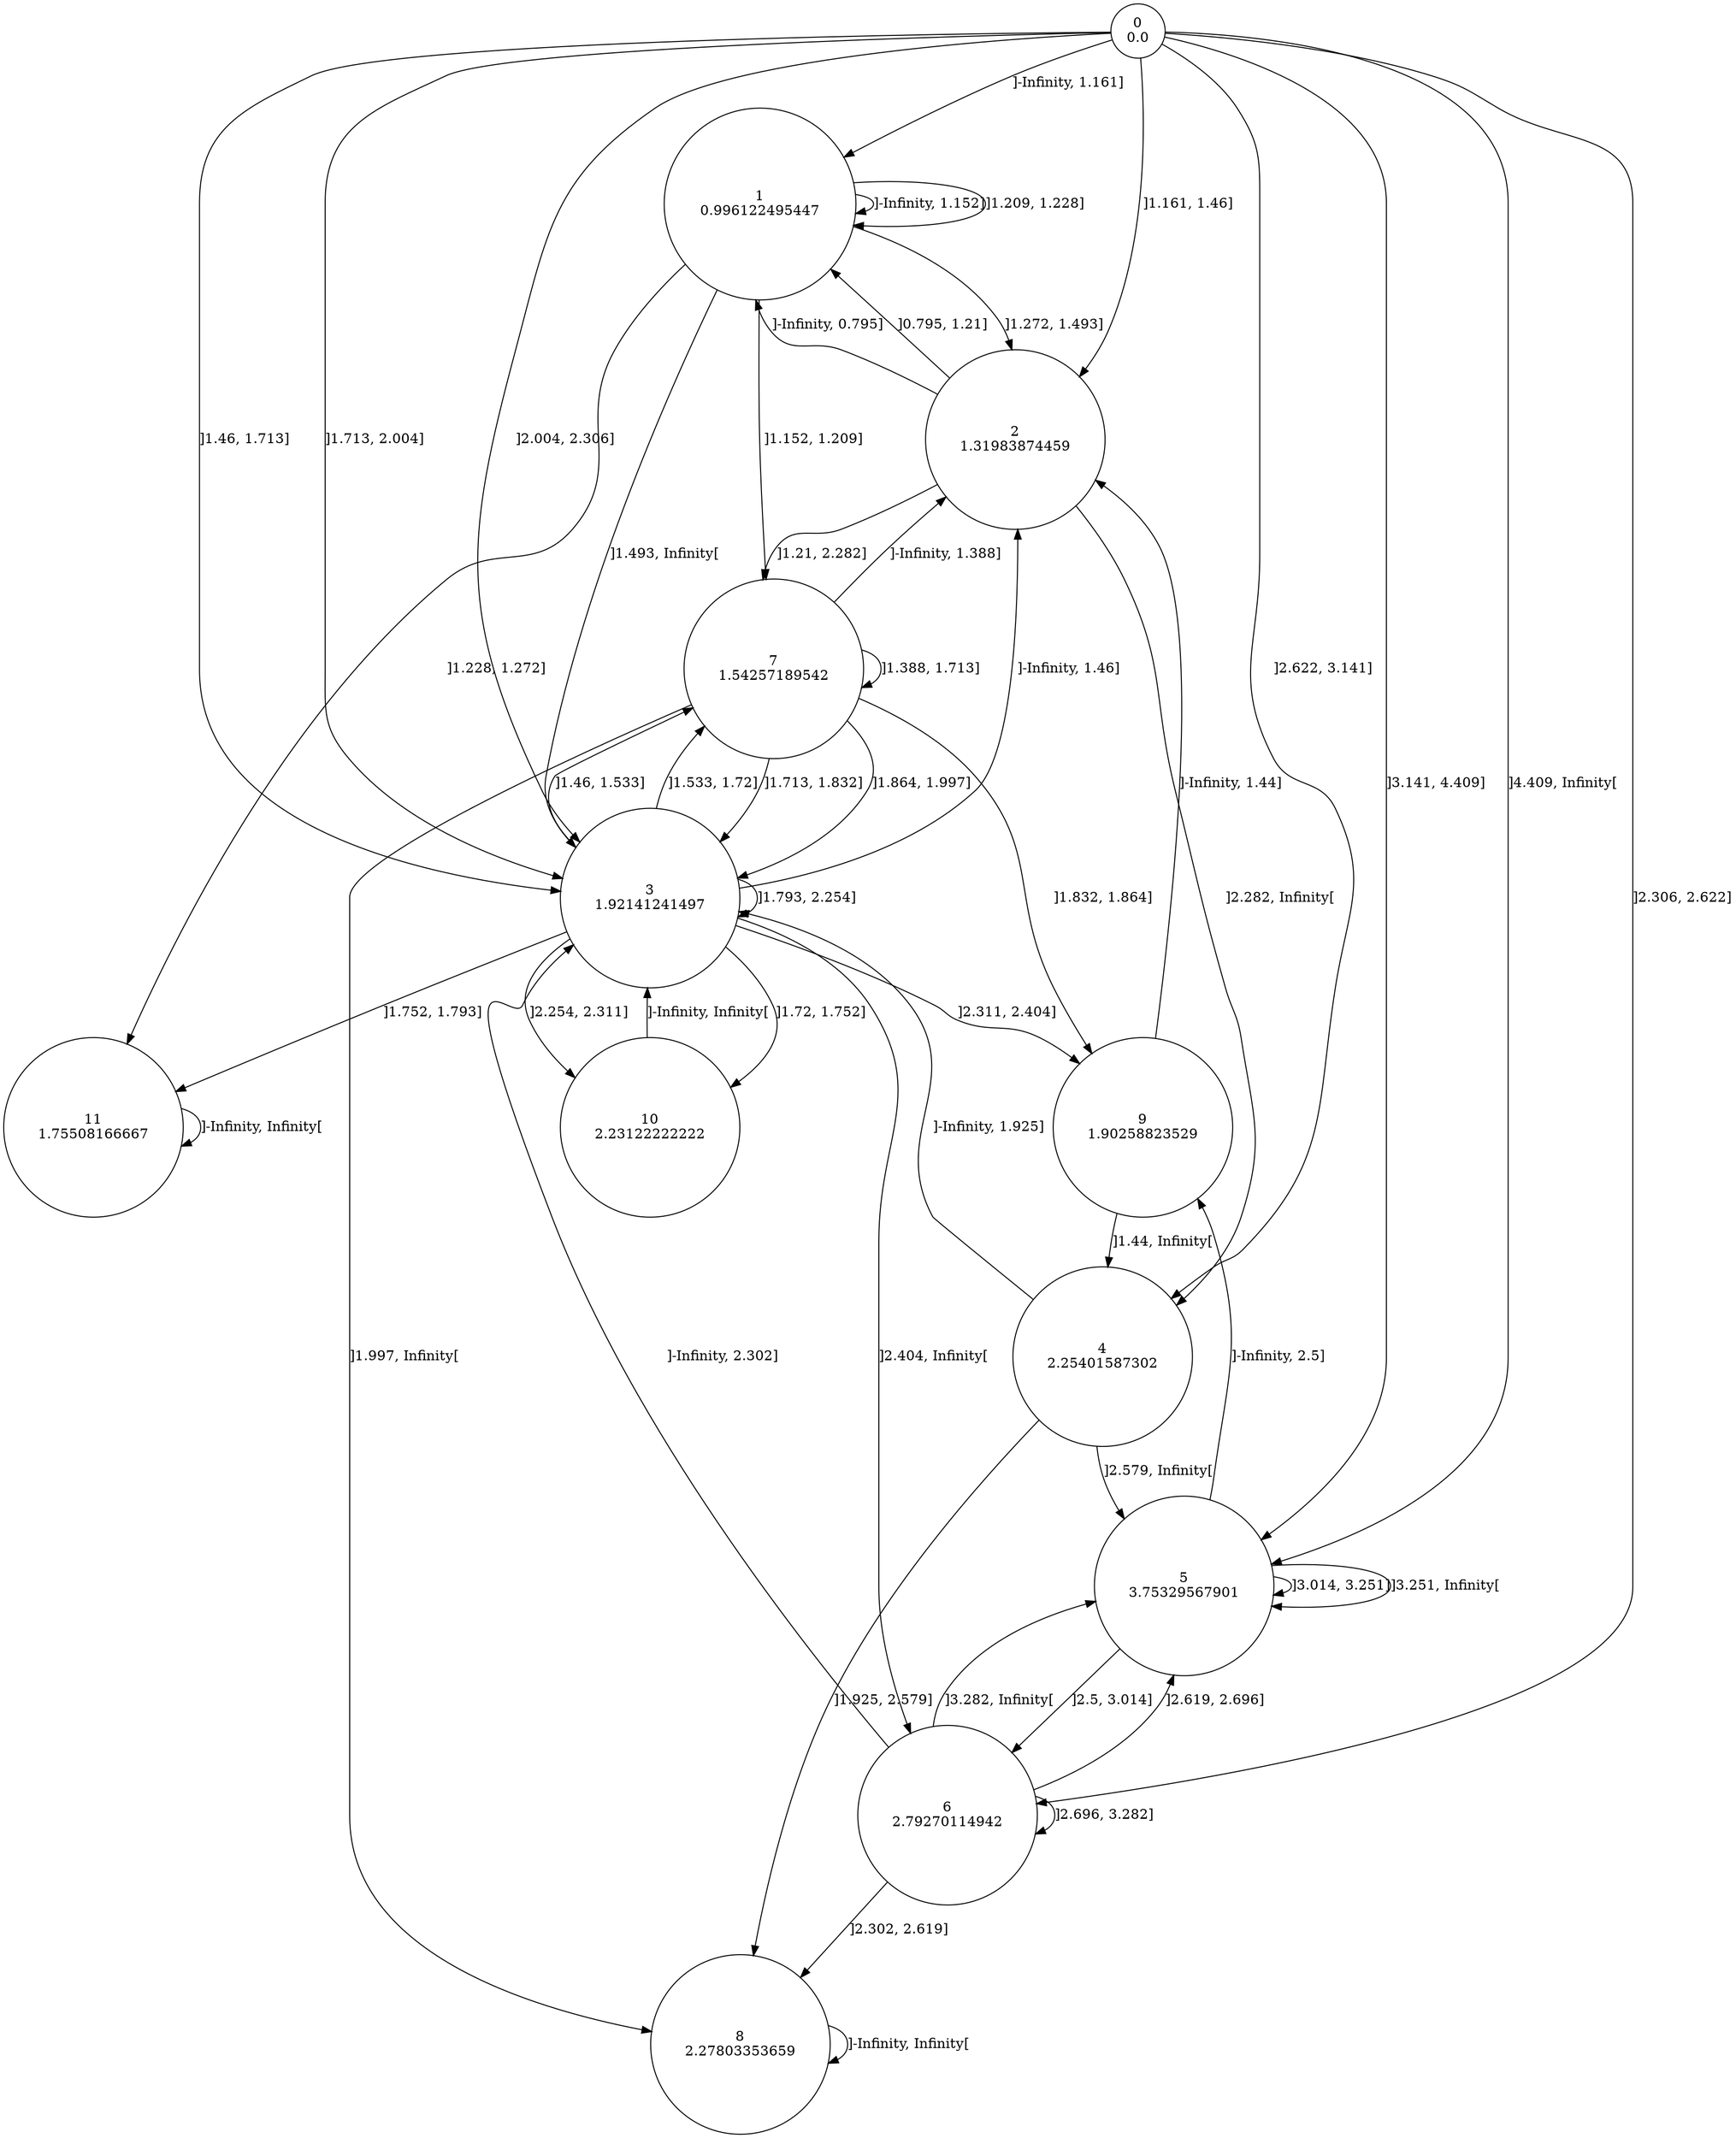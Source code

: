 digraph a {
0 [shape=circle, label="0\n0.0"];
	0 -> 1 [label="]-Infinity, 1.161]"];
	0 -> 2 [label="]1.161, 1.46]"];
	0 -> 3 [label="]1.46, 1.713]"];
	0 -> 3 [label="]1.713, 2.004]"];
	0 -> 3 [label="]2.004, 2.306]"];
	0 -> 6 [label="]2.306, 2.622]"];
	0 -> 4 [label="]2.622, 3.141]"];
	0 -> 5 [label="]3.141, 4.409]"];
	0 -> 5 [label="]4.409, Infinity["];
1 [shape=circle, label="1\n0.996122495447"];
	1 -> 1 [label="]-Infinity, 1.152]"];
	1 -> 7 [label="]1.152, 1.209]"];
	1 -> 1 [label="]1.209, 1.228]"];
	1 -> 11 [label="]1.228, 1.272]"];
	1 -> 2 [label="]1.272, 1.493]"];
	1 -> 3 [label="]1.493, Infinity["];
2 [shape=circle, label="2\n1.31983874459"];
	2 -> 1 [label="]-Infinity, 0.795]"];
	2 -> 1 [label="]0.795, 1.21]"];
	2 -> 7 [label="]1.21, 2.282]"];
	2 -> 4 [label="]2.282, Infinity["];
3 [shape=circle, label="3\n1.92141241497"];
	3 -> 2 [label="]-Infinity, 1.46]"];
	3 -> 7 [label="]1.46, 1.533]"];
	3 -> 7 [label="]1.533, 1.72]"];
	3 -> 10 [label="]1.72, 1.752]"];
	3 -> 11 [label="]1.752, 1.793]"];
	3 -> 3 [label="]1.793, 2.254]"];
	3 -> 10 [label="]2.254, 2.311]"];
	3 -> 9 [label="]2.311, 2.404]"];
	3 -> 6 [label="]2.404, Infinity["];
4 [shape=circle, label="4\n2.25401587302"];
	4 -> 3 [label="]-Infinity, 1.925]"];
	4 -> 8 [label="]1.925, 2.579]"];
	4 -> 5 [label="]2.579, Infinity["];
5 [shape=circle, label="5\n3.75329567901"];
	5 -> 9 [label="]-Infinity, 2.5]"];
	5 -> 6 [label="]2.5, 3.014]"];
	5 -> 5 [label="]3.014, 3.251]"];
	5 -> 5 [label="]3.251, Infinity["];
6 [shape=circle, label="6\n2.79270114942"];
	6 -> 3 [label="]-Infinity, 2.302]"];
	6 -> 8 [label="]2.302, 2.619]"];
	6 -> 5 [label="]2.619, 2.696]"];
	6 -> 6 [label="]2.696, 3.282]"];
	6 -> 5 [label="]3.282, Infinity["];
7 [shape=circle, label="7\n1.54257189542"];
	7 -> 2 [label="]-Infinity, 1.388]"];
	7 -> 7 [label="]1.388, 1.713]"];
	7 -> 3 [label="]1.713, 1.832]"];
	7 -> 9 [label="]1.832, 1.864]"];
	7 -> 3 [label="]1.864, 1.997]"];
	7 -> 8 [label="]1.997, Infinity["];
8 [shape=circle, label="8\n2.27803353659"];
	8 -> 8 [label="]-Infinity, Infinity["];
9 [shape=circle, label="9\n1.90258823529"];
	9 -> 2 [label="]-Infinity, 1.44]"];
	9 -> 4 [label="]1.44, Infinity["];
10 [shape=circle, label="10\n2.23122222222"];
	10 -> 3 [label="]-Infinity, Infinity["];
11 [shape=circle, label="11\n1.75508166667"];
	11 -> 11 [label="]-Infinity, Infinity["];
}